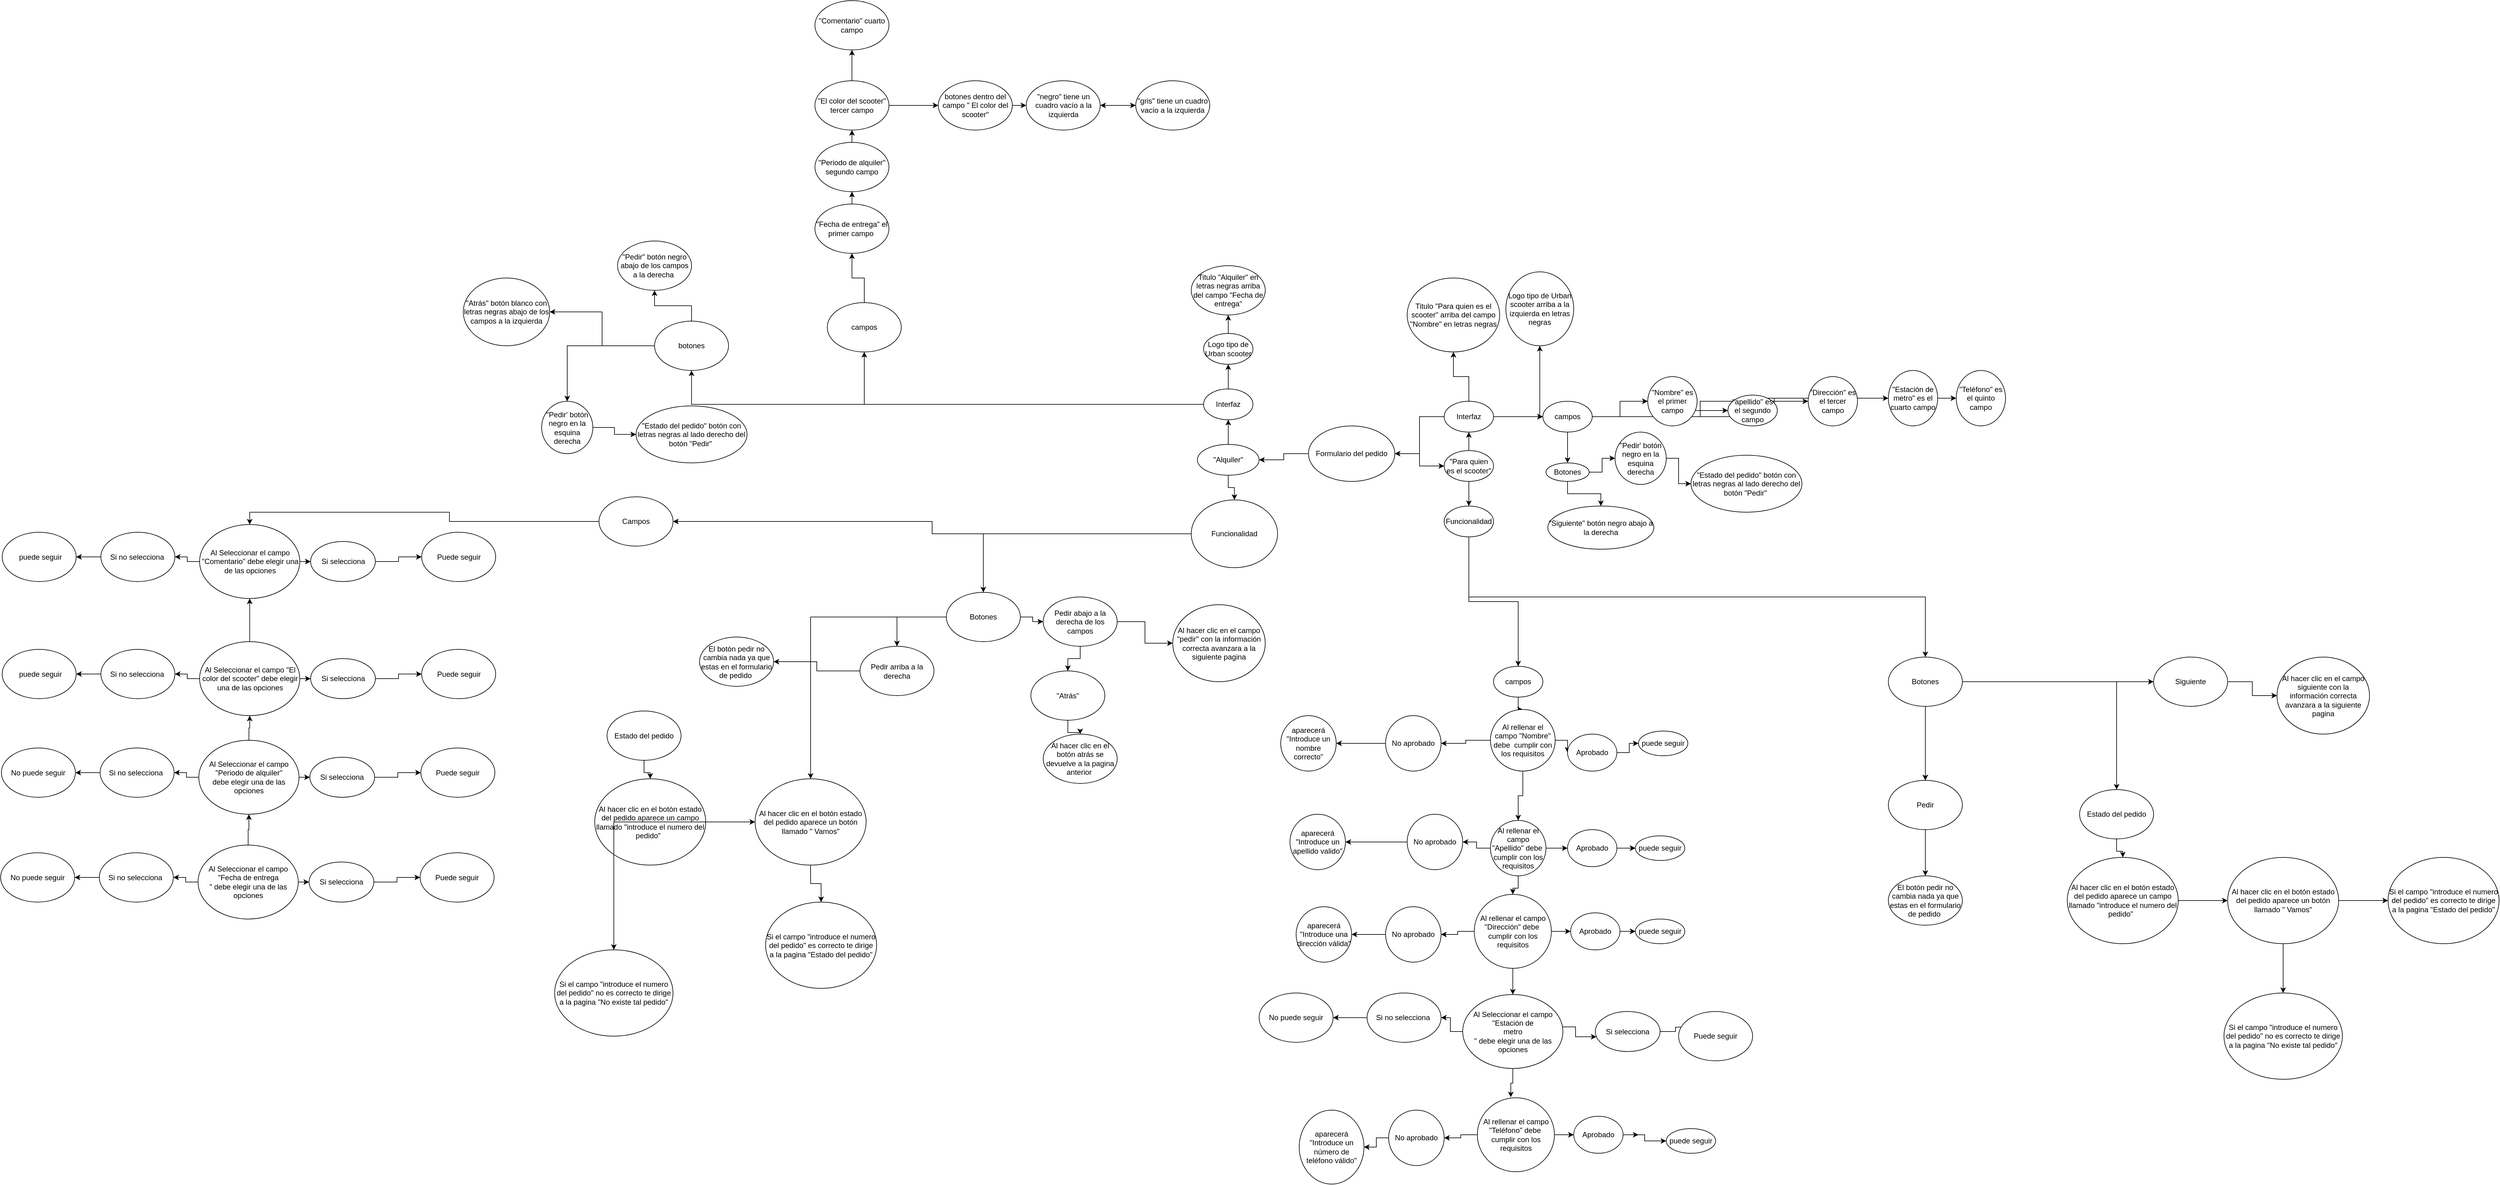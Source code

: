 <mxfile version="24.4.9" type="github">
  <diagram name="Página-1" id="LXf3qkZagW0aJWkrybWr">
    <mxGraphModel dx="3881" dy="1921" grid="1" gridSize="10" guides="1" tooltips="1" connect="1" arrows="1" fold="1" page="1" pageScale="1" pageWidth="827" pageHeight="1169" math="0" shadow="0">
      <root>
        <object label="" id="0">
          <mxCell />
        </object>
        <mxCell id="1" parent="0" />
        <mxCell id="igFg2wtYbZ15Y6UHejGP-5" value="" style="edgeStyle=orthogonalEdgeStyle;rounded=0;orthogonalLoop=1;jettySize=auto;html=1;" edge="1" parent="1" source="igFg2wtYbZ15Y6UHejGP-1" target="igFg2wtYbZ15Y6UHejGP-4">
          <mxGeometry relative="1" as="geometry" />
        </mxCell>
        <mxCell id="igFg2wtYbZ15Y6UHejGP-7" value="" style="edgeStyle=orthogonalEdgeStyle;rounded=0;orthogonalLoop=1;jettySize=auto;html=1;" edge="1" parent="1" source="igFg2wtYbZ15Y6UHejGP-1" target="igFg2wtYbZ15Y6UHejGP-6">
          <mxGeometry relative="1" as="geometry" />
        </mxCell>
        <mxCell id="igFg2wtYbZ15Y6UHejGP-1" value="Formulario del pedido" style="ellipse;whiteSpace=wrap;html=1;" vertex="1" parent="1">
          <mxGeometry x="330" y="340" width="140" height="90" as="geometry" />
        </mxCell>
        <mxCell id="igFg2wtYbZ15Y6UHejGP-11" value="" style="edgeStyle=orthogonalEdgeStyle;rounded=0;orthogonalLoop=1;jettySize=auto;html=1;" edge="1" parent="1" source="igFg2wtYbZ15Y6UHejGP-4" target="igFg2wtYbZ15Y6UHejGP-10">
          <mxGeometry relative="1" as="geometry" />
        </mxCell>
        <mxCell id="igFg2wtYbZ15Y6UHejGP-13" value="" style="edgeStyle=orthogonalEdgeStyle;rounded=0;orthogonalLoop=1;jettySize=auto;html=1;" edge="1" parent="1" source="igFg2wtYbZ15Y6UHejGP-4" target="igFg2wtYbZ15Y6UHejGP-12">
          <mxGeometry relative="1" as="geometry" />
        </mxCell>
        <mxCell id="igFg2wtYbZ15Y6UHejGP-4" value="&quot;Para quien es el scooter&quot;" style="ellipse;whiteSpace=wrap;html=1;" vertex="1" parent="1">
          <mxGeometry x="550" y="380" width="80" height="50" as="geometry" />
        </mxCell>
        <mxCell id="igFg2wtYbZ15Y6UHejGP-16" style="edgeStyle=orthogonalEdgeStyle;rounded=0;orthogonalLoop=1;jettySize=auto;html=1;entryX=0.5;entryY=1;entryDx=0;entryDy=0;" edge="1" parent="1" source="igFg2wtYbZ15Y6UHejGP-6" target="igFg2wtYbZ15Y6UHejGP-15">
          <mxGeometry relative="1" as="geometry" />
        </mxCell>
        <mxCell id="igFg2wtYbZ15Y6UHejGP-17" style="edgeStyle=orthogonalEdgeStyle;rounded=0;orthogonalLoop=1;jettySize=auto;html=1;entryX=0.5;entryY=0;entryDx=0;entryDy=0;" edge="1" parent="1" source="igFg2wtYbZ15Y6UHejGP-6" target="igFg2wtYbZ15Y6UHejGP-14">
          <mxGeometry relative="1" as="geometry" />
        </mxCell>
        <mxCell id="igFg2wtYbZ15Y6UHejGP-6" value="&quot;Alquiler&quot;" style="ellipse;whiteSpace=wrap;html=1;" vertex="1" parent="1">
          <mxGeometry x="150" y="370" width="100" height="50" as="geometry" />
        </mxCell>
        <mxCell id="igFg2wtYbZ15Y6UHejGP-20" value="" style="edgeStyle=orthogonalEdgeStyle;rounded=0;orthogonalLoop=1;jettySize=auto;html=1;" edge="1" parent="1" source="igFg2wtYbZ15Y6UHejGP-10" target="igFg2wtYbZ15Y6UHejGP-19">
          <mxGeometry relative="1" as="geometry" />
        </mxCell>
        <mxCell id="igFg2wtYbZ15Y6UHejGP-22" value="" style="edgeStyle=orthogonalEdgeStyle;rounded=0;orthogonalLoop=1;jettySize=auto;html=1;" edge="1" parent="1" source="igFg2wtYbZ15Y6UHejGP-10" target="igFg2wtYbZ15Y6UHejGP-21">
          <mxGeometry relative="1" as="geometry" />
        </mxCell>
        <mxCell id="igFg2wtYbZ15Y6UHejGP-24" value="" style="edgeStyle=orthogonalEdgeStyle;rounded=0;orthogonalLoop=1;jettySize=auto;html=1;" edge="1" parent="1" source="igFg2wtYbZ15Y6UHejGP-10" target="igFg2wtYbZ15Y6UHejGP-23">
          <mxGeometry relative="1" as="geometry" />
        </mxCell>
        <mxCell id="igFg2wtYbZ15Y6UHejGP-38" value="" style="edgeStyle=orthogonalEdgeStyle;rounded=0;orthogonalLoop=1;jettySize=auto;html=1;" edge="1" parent="1" source="igFg2wtYbZ15Y6UHejGP-10" target="igFg2wtYbZ15Y6UHejGP-23">
          <mxGeometry relative="1" as="geometry" />
        </mxCell>
        <mxCell id="igFg2wtYbZ15Y6UHejGP-39" value="" style="edgeStyle=orthogonalEdgeStyle;rounded=0;orthogonalLoop=1;jettySize=auto;html=1;" edge="1" parent="1" source="igFg2wtYbZ15Y6UHejGP-10" target="igFg2wtYbZ15Y6UHejGP-1">
          <mxGeometry relative="1" as="geometry" />
        </mxCell>
        <mxCell id="igFg2wtYbZ15Y6UHejGP-41" style="edgeStyle=orthogonalEdgeStyle;rounded=0;orthogonalLoop=1;jettySize=auto;html=1;" edge="1" parent="1" source="igFg2wtYbZ15Y6UHejGP-10" target="igFg2wtYbZ15Y6UHejGP-42">
          <mxGeometry relative="1" as="geometry">
            <mxPoint x="680" y="400" as="targetPoint" />
          </mxGeometry>
        </mxCell>
        <mxCell id="igFg2wtYbZ15Y6UHejGP-10" value="Interfaz" style="ellipse;whiteSpace=wrap;html=1;" vertex="1" parent="1">
          <mxGeometry x="550" y="300" width="80" height="50" as="geometry" />
        </mxCell>
        <mxCell id="igFg2wtYbZ15Y6UHejGP-12" value="Funcionalidad" style="ellipse;whiteSpace=wrap;html=1;" vertex="1" parent="1">
          <mxGeometry x="550" y="470" width="80" height="50" as="geometry" />
        </mxCell>
        <mxCell id="igFg2wtYbZ15Y6UHejGP-226" style="edgeStyle=orthogonalEdgeStyle;rounded=0;orthogonalLoop=1;jettySize=auto;html=1;" edge="1" parent="1" source="igFg2wtYbZ15Y6UHejGP-14" target="igFg2wtYbZ15Y6UHejGP-227">
          <mxGeometry relative="1" as="geometry">
            <mxPoint x="-60" y="490" as="targetPoint" />
          </mxGeometry>
        </mxCell>
        <mxCell id="igFg2wtYbZ15Y6UHejGP-229" style="edgeStyle=orthogonalEdgeStyle;rounded=0;orthogonalLoop=1;jettySize=auto;html=1;" edge="1" parent="1" source="igFg2wtYbZ15Y6UHejGP-14" target="igFg2wtYbZ15Y6UHejGP-230">
          <mxGeometry relative="1" as="geometry">
            <mxPoint x="50" y="620" as="targetPoint" />
          </mxGeometry>
        </mxCell>
        <mxCell id="igFg2wtYbZ15Y6UHejGP-14" value="Funcionalidad" style="ellipse;whiteSpace=wrap;html=1;" vertex="1" parent="1">
          <mxGeometry x="140" y="460" width="140" height="110" as="geometry" />
        </mxCell>
        <mxCell id="igFg2wtYbZ15Y6UHejGP-151" style="edgeStyle=orthogonalEdgeStyle;rounded=0;orthogonalLoop=1;jettySize=auto;html=1;" edge="1" parent="1" source="igFg2wtYbZ15Y6UHejGP-15" target="igFg2wtYbZ15Y6UHejGP-152">
          <mxGeometry relative="1" as="geometry">
            <mxPoint x="200" y="220" as="targetPoint" />
          </mxGeometry>
        </mxCell>
        <mxCell id="igFg2wtYbZ15Y6UHejGP-153" style="edgeStyle=orthogonalEdgeStyle;rounded=0;orthogonalLoop=1;jettySize=auto;html=1;" edge="1" parent="1" source="igFg2wtYbZ15Y6UHejGP-15" target="igFg2wtYbZ15Y6UHejGP-154">
          <mxGeometry relative="1" as="geometry">
            <mxPoint x="180" y="210" as="targetPoint" />
          </mxGeometry>
        </mxCell>
        <mxCell id="igFg2wtYbZ15Y6UHejGP-155" style="edgeStyle=orthogonalEdgeStyle;rounded=0;orthogonalLoop=1;jettySize=auto;html=1;" edge="1" parent="1" source="igFg2wtYbZ15Y6UHejGP-15" target="igFg2wtYbZ15Y6UHejGP-156">
          <mxGeometry relative="1" as="geometry">
            <mxPoint x="180" y="200" as="targetPoint" />
          </mxGeometry>
        </mxCell>
        <mxCell id="igFg2wtYbZ15Y6UHejGP-157" style="edgeStyle=orthogonalEdgeStyle;rounded=0;orthogonalLoop=1;jettySize=auto;html=1;entryX=0.5;entryY=1;entryDx=0;entryDy=0;" edge="1" parent="1" source="igFg2wtYbZ15Y6UHejGP-15" target="igFg2wtYbZ15Y6UHejGP-159">
          <mxGeometry relative="1" as="geometry">
            <mxPoint x="220" y="180" as="targetPoint" />
          </mxGeometry>
        </mxCell>
        <mxCell id="igFg2wtYbZ15Y6UHejGP-15" value="Interfaz" style="ellipse;whiteSpace=wrap;html=1;" vertex="1" parent="1">
          <mxGeometry x="160" y="280" width="80" height="50" as="geometry" />
        </mxCell>
        <mxCell id="igFg2wtYbZ15Y6UHejGP-19" value="Titulo &quot;Para quien es el scooter&quot; arriba del campo &quot;Nombre&quot; en letras negras" style="ellipse;whiteSpace=wrap;html=1;" vertex="1" parent="1">
          <mxGeometry x="490" y="100" width="150" height="120" as="geometry" />
        </mxCell>
        <mxCell id="igFg2wtYbZ15Y6UHejGP-21" value="Logo tipo de Urban scooter arriba a la izquierda en letras negras" style="ellipse;whiteSpace=wrap;html=1;" vertex="1" parent="1">
          <mxGeometry x="650" y="90" width="110" height="120" as="geometry" />
        </mxCell>
        <mxCell id="igFg2wtYbZ15Y6UHejGP-26" value="" style="edgeStyle=orthogonalEdgeStyle;rounded=0;orthogonalLoop=1;jettySize=auto;html=1;" edge="1" parent="1" source="igFg2wtYbZ15Y6UHejGP-23" target="igFg2wtYbZ15Y6UHejGP-25">
          <mxGeometry relative="1" as="geometry" />
        </mxCell>
        <mxCell id="igFg2wtYbZ15Y6UHejGP-28" value="" style="edgeStyle=orthogonalEdgeStyle;rounded=0;orthogonalLoop=1;jettySize=auto;html=1;" edge="1" parent="1" source="igFg2wtYbZ15Y6UHejGP-23" target="igFg2wtYbZ15Y6UHejGP-25">
          <mxGeometry relative="1" as="geometry" />
        </mxCell>
        <mxCell id="igFg2wtYbZ15Y6UHejGP-30" value="" style="edgeStyle=orthogonalEdgeStyle;rounded=0;orthogonalLoop=1;jettySize=auto;html=1;" edge="1" parent="1" source="igFg2wtYbZ15Y6UHejGP-23" target="igFg2wtYbZ15Y6UHejGP-29">
          <mxGeometry relative="1" as="geometry" />
        </mxCell>
        <mxCell id="igFg2wtYbZ15Y6UHejGP-33" value="" style="edgeStyle=orthogonalEdgeStyle;rounded=0;orthogonalLoop=1;jettySize=auto;html=1;" edge="1" parent="1" source="igFg2wtYbZ15Y6UHejGP-23" target="igFg2wtYbZ15Y6UHejGP-32">
          <mxGeometry relative="1" as="geometry" />
        </mxCell>
        <mxCell id="igFg2wtYbZ15Y6UHejGP-35" value="" style="edgeStyle=orthogonalEdgeStyle;rounded=0;orthogonalLoop=1;jettySize=auto;html=1;" edge="1" parent="1" source="igFg2wtYbZ15Y6UHejGP-23" target="igFg2wtYbZ15Y6UHejGP-34">
          <mxGeometry relative="1" as="geometry" />
        </mxCell>
        <mxCell id="igFg2wtYbZ15Y6UHejGP-37" value="" style="edgeStyle=orthogonalEdgeStyle;rounded=0;orthogonalLoop=1;jettySize=auto;html=1;" edge="1" parent="1" source="igFg2wtYbZ15Y6UHejGP-23" target="igFg2wtYbZ15Y6UHejGP-36">
          <mxGeometry relative="1" as="geometry" />
        </mxCell>
        <mxCell id="igFg2wtYbZ15Y6UHejGP-23" value="campos" style="ellipse;whiteSpace=wrap;html=1;" vertex="1" parent="1">
          <mxGeometry x="710" y="300" width="80" height="50" as="geometry" />
        </mxCell>
        <mxCell id="igFg2wtYbZ15Y6UHejGP-25" value="&quot;Nombre&quot; es el primer campo" style="ellipse;whiteSpace=wrap;html=1;" vertex="1" parent="1">
          <mxGeometry x="880" y="260" width="80" height="80" as="geometry" />
        </mxCell>
        <mxCell id="igFg2wtYbZ15Y6UHejGP-29" value="&quot;apellido&quot; es el segundo campo" style="ellipse;whiteSpace=wrap;html=1;" vertex="1" parent="1">
          <mxGeometry x="1010" y="290" width="80" height="50" as="geometry" />
        </mxCell>
        <mxCell id="igFg2wtYbZ15Y6UHejGP-32" value="&quot;Dirección&quot; es el tercer campo" style="ellipse;whiteSpace=wrap;html=1;" vertex="1" parent="1">
          <mxGeometry x="1140" y="260" width="80" height="80" as="geometry" />
        </mxCell>
        <mxCell id="igFg2wtYbZ15Y6UHejGP-34" value="&quot;Estación de metro&quot; es el cuarto campo" style="ellipse;whiteSpace=wrap;html=1;" vertex="1" parent="1">
          <mxGeometry x="1270" y="250" width="80" height="90" as="geometry" />
        </mxCell>
        <mxCell id="igFg2wtYbZ15Y6UHejGP-36" value="&quot;Teléfono&quot; es el quinto campo" style="ellipse;whiteSpace=wrap;html=1;" vertex="1" parent="1">
          <mxGeometry x="1380" y="250" width="80" height="90" as="geometry" />
        </mxCell>
        <mxCell id="igFg2wtYbZ15Y6UHejGP-43" style="edgeStyle=orthogonalEdgeStyle;rounded=0;orthogonalLoop=1;jettySize=auto;html=1;" edge="1" parent="1" source="igFg2wtYbZ15Y6UHejGP-42" target="igFg2wtYbZ15Y6UHejGP-44">
          <mxGeometry relative="1" as="geometry">
            <mxPoint x="810" y="415" as="targetPoint" />
          </mxGeometry>
        </mxCell>
        <mxCell id="igFg2wtYbZ15Y6UHejGP-48" value="" style="edgeStyle=orthogonalEdgeStyle;rounded=0;orthogonalLoop=1;jettySize=auto;html=1;" edge="1" parent="1" source="igFg2wtYbZ15Y6UHejGP-42" target="igFg2wtYbZ15Y6UHejGP-47">
          <mxGeometry relative="1" as="geometry" />
        </mxCell>
        <mxCell id="igFg2wtYbZ15Y6UHejGP-42" value="Botones" style="ellipse;whiteSpace=wrap;html=1;" vertex="1" parent="1">
          <mxGeometry x="715" y="400" width="70" height="30" as="geometry" />
        </mxCell>
        <mxCell id="igFg2wtYbZ15Y6UHejGP-45" style="edgeStyle=orthogonalEdgeStyle;rounded=0;orthogonalLoop=1;jettySize=auto;html=1;" edge="1" parent="1" source="igFg2wtYbZ15Y6UHejGP-44" target="igFg2wtYbZ15Y6UHejGP-46">
          <mxGeometry relative="1" as="geometry">
            <mxPoint x="940" y="415" as="targetPoint" />
          </mxGeometry>
        </mxCell>
        <mxCell id="igFg2wtYbZ15Y6UHejGP-44" value="&quot;Pedir&#39; botón negro en la esquina derecha" style="ellipse;whiteSpace=wrap;html=1;" vertex="1" parent="1">
          <mxGeometry x="827" y="350" width="83" height="85" as="geometry" />
        </mxCell>
        <mxCell id="igFg2wtYbZ15Y6UHejGP-46" value="&quot;Estado del pedido&quot; botón con letras negras al lado derecho del botón &quot;Pedir&quot;&amp;nbsp;" style="ellipse;whiteSpace=wrap;html=1;" vertex="1" parent="1">
          <mxGeometry x="950" y="387.5" width="180" height="92.5" as="geometry" />
        </mxCell>
        <mxCell id="igFg2wtYbZ15Y6UHejGP-47" value="&quot;Siguiente&quot; botón negro abajo a la derecha" style="ellipse;whiteSpace=wrap;html=1;" vertex="1" parent="1">
          <mxGeometry x="718" y="470" width="172" height="70" as="geometry" />
        </mxCell>
        <mxCell id="igFg2wtYbZ15Y6UHejGP-54" value="" style="edgeStyle=orthogonalEdgeStyle;rounded=0;orthogonalLoop=1;jettySize=auto;html=1;" edge="1" parent="1" source="igFg2wtYbZ15Y6UHejGP-12" target="igFg2wtYbZ15Y6UHejGP-53">
          <mxGeometry relative="1" as="geometry">
            <mxPoint x="580" y="660" as="sourcePoint" />
          </mxGeometry>
        </mxCell>
        <mxCell id="igFg2wtYbZ15Y6UHejGP-122" style="edgeStyle=orthogonalEdgeStyle;rounded=0;orthogonalLoop=1;jettySize=auto;html=1;exitX=0.5;exitY=1;exitDx=0;exitDy=0;" edge="1" parent="1" source="igFg2wtYbZ15Y6UHejGP-12" target="igFg2wtYbZ15Y6UHejGP-123">
          <mxGeometry relative="1" as="geometry">
            <mxPoint x="780" y="670" as="targetPoint" />
            <mxPoint x="630" y="630" as="sourcePoint" />
          </mxGeometry>
        </mxCell>
        <mxCell id="igFg2wtYbZ15Y6UHejGP-55" style="edgeStyle=orthogonalEdgeStyle;rounded=0;orthogonalLoop=1;jettySize=auto;html=1;" edge="1" parent="1" source="igFg2wtYbZ15Y6UHejGP-53" target="igFg2wtYbZ15Y6UHejGP-56">
          <mxGeometry relative="1" as="geometry">
            <mxPoint x="670" y="810" as="targetPoint" />
          </mxGeometry>
        </mxCell>
        <mxCell id="igFg2wtYbZ15Y6UHejGP-53" value="campos" style="ellipse;whiteSpace=wrap;html=1;" vertex="1" parent="1">
          <mxGeometry x="630" y="730" width="80" height="50" as="geometry" />
        </mxCell>
        <mxCell id="igFg2wtYbZ15Y6UHejGP-57" style="edgeStyle=orthogonalEdgeStyle;rounded=0;orthogonalLoop=1;jettySize=auto;html=1;" edge="1" parent="1" source="igFg2wtYbZ15Y6UHejGP-56" target="igFg2wtYbZ15Y6UHejGP-58">
          <mxGeometry relative="1" as="geometry">
            <mxPoint x="750" y="855" as="targetPoint" />
          </mxGeometry>
        </mxCell>
        <mxCell id="igFg2wtYbZ15Y6UHejGP-62" value="" style="edgeStyle=orthogonalEdgeStyle;rounded=0;orthogonalLoop=1;jettySize=auto;html=1;" edge="1" parent="1" source="igFg2wtYbZ15Y6UHejGP-56" target="igFg2wtYbZ15Y6UHejGP-61">
          <mxGeometry relative="1" as="geometry" />
        </mxCell>
        <mxCell id="igFg2wtYbZ15Y6UHejGP-66" value="" style="edgeStyle=orthogonalEdgeStyle;rounded=0;orthogonalLoop=1;jettySize=auto;html=1;" edge="1" parent="1" source="igFg2wtYbZ15Y6UHejGP-56" target="igFg2wtYbZ15Y6UHejGP-65">
          <mxGeometry relative="1" as="geometry" />
        </mxCell>
        <mxCell id="igFg2wtYbZ15Y6UHejGP-56" value="Al rellenar el campo &quot;Nombre&quot; debe&amp;nbsp; cumplir con los requisitos" style="ellipse;whiteSpace=wrap;html=1;" vertex="1" parent="1">
          <mxGeometry x="625" y="800" width="105" height="100" as="geometry" />
        </mxCell>
        <mxCell id="igFg2wtYbZ15Y6UHejGP-59" style="edgeStyle=orthogonalEdgeStyle;rounded=0;orthogonalLoop=1;jettySize=auto;html=1;" edge="1" parent="1" source="igFg2wtYbZ15Y6UHejGP-58" target="igFg2wtYbZ15Y6UHejGP-60">
          <mxGeometry relative="1" as="geometry">
            <mxPoint x="860" y="870" as="targetPoint" />
          </mxGeometry>
        </mxCell>
        <mxCell id="igFg2wtYbZ15Y6UHejGP-58" value="Aprobado" style="ellipse;whiteSpace=wrap;html=1;" vertex="1" parent="1">
          <mxGeometry x="750" y="840" width="80" height="60" as="geometry" />
        </mxCell>
        <mxCell id="igFg2wtYbZ15Y6UHejGP-60" value="puede seguir" style="ellipse;whiteSpace=wrap;html=1;" vertex="1" parent="1">
          <mxGeometry x="865" y="835" width="80" height="40" as="geometry" />
        </mxCell>
        <mxCell id="igFg2wtYbZ15Y6UHejGP-64" value="" style="edgeStyle=orthogonalEdgeStyle;rounded=0;orthogonalLoop=1;jettySize=auto;html=1;" edge="1" parent="1" source="igFg2wtYbZ15Y6UHejGP-61" target="igFg2wtYbZ15Y6UHejGP-63">
          <mxGeometry relative="1" as="geometry" />
        </mxCell>
        <mxCell id="igFg2wtYbZ15Y6UHejGP-61" value="No aprobado" style="ellipse;whiteSpace=wrap;html=1;" vertex="1" parent="1">
          <mxGeometry x="455" y="810" width="90" height="90" as="geometry" />
        </mxCell>
        <mxCell id="igFg2wtYbZ15Y6UHejGP-63" value="aparecerá &quot;Introduce un nombre correcto&quot;" style="ellipse;whiteSpace=wrap;html=1;" vertex="1" parent="1">
          <mxGeometry x="285" y="810" width="90" height="90" as="geometry" />
        </mxCell>
        <mxCell id="igFg2wtYbZ15Y6UHejGP-69" style="edgeStyle=orthogonalEdgeStyle;rounded=0;orthogonalLoop=1;jettySize=auto;html=1;entryX=1;entryY=0.5;entryDx=0;entryDy=0;" edge="1" parent="1" source="igFg2wtYbZ15Y6UHejGP-65" target="igFg2wtYbZ15Y6UHejGP-68">
          <mxGeometry relative="1" as="geometry" />
        </mxCell>
        <mxCell id="igFg2wtYbZ15Y6UHejGP-70" style="edgeStyle=orthogonalEdgeStyle;rounded=0;orthogonalLoop=1;jettySize=auto;html=1;entryX=0;entryY=0.5;entryDx=0;entryDy=0;" edge="1" parent="1" source="igFg2wtYbZ15Y6UHejGP-65" target="igFg2wtYbZ15Y6UHejGP-67">
          <mxGeometry relative="1" as="geometry" />
        </mxCell>
        <mxCell id="igFg2wtYbZ15Y6UHejGP-76" style="edgeStyle=orthogonalEdgeStyle;rounded=0;orthogonalLoop=1;jettySize=auto;html=1;" edge="1" parent="1" source="igFg2wtYbZ15Y6UHejGP-65" target="igFg2wtYbZ15Y6UHejGP-79">
          <mxGeometry relative="1" as="geometry">
            <mxPoint x="670" y="1110" as="targetPoint" />
          </mxGeometry>
        </mxCell>
        <mxCell id="igFg2wtYbZ15Y6UHejGP-65" value="Al rellenar el campo &quot;Apellido&quot; debe&amp;nbsp; cumplir con los requisitos" style="ellipse;whiteSpace=wrap;html=1;" vertex="1" parent="1">
          <mxGeometry x="625" y="980" width="90" height="90" as="geometry" />
        </mxCell>
        <mxCell id="igFg2wtYbZ15Y6UHejGP-71" style="edgeStyle=orthogonalEdgeStyle;rounded=0;orthogonalLoop=1;jettySize=auto;html=1;" edge="1" parent="1" source="igFg2wtYbZ15Y6UHejGP-67">
          <mxGeometry relative="1" as="geometry">
            <mxPoint x="860" y="1025" as="targetPoint" />
          </mxGeometry>
        </mxCell>
        <mxCell id="igFg2wtYbZ15Y6UHejGP-73" style="edgeStyle=orthogonalEdgeStyle;rounded=0;orthogonalLoop=1;jettySize=auto;html=1;entryX=0;entryY=0.5;entryDx=0;entryDy=0;" edge="1" parent="1" source="igFg2wtYbZ15Y6UHejGP-67" target="igFg2wtYbZ15Y6UHejGP-72">
          <mxGeometry relative="1" as="geometry" />
        </mxCell>
        <mxCell id="igFg2wtYbZ15Y6UHejGP-67" value="Aprobado" style="ellipse;whiteSpace=wrap;html=1;" vertex="1" parent="1">
          <mxGeometry x="750" y="995" width="80" height="60" as="geometry" />
        </mxCell>
        <mxCell id="igFg2wtYbZ15Y6UHejGP-75" style="edgeStyle=orthogonalEdgeStyle;rounded=0;orthogonalLoop=1;jettySize=auto;html=1;entryX=1;entryY=0.5;entryDx=0;entryDy=0;" edge="1" parent="1" source="igFg2wtYbZ15Y6UHejGP-68" target="igFg2wtYbZ15Y6UHejGP-74">
          <mxGeometry relative="1" as="geometry" />
        </mxCell>
        <mxCell id="igFg2wtYbZ15Y6UHejGP-68" value="No aprobado" style="ellipse;whiteSpace=wrap;html=1;" vertex="1" parent="1">
          <mxGeometry x="490" y="970" width="90" height="90" as="geometry" />
        </mxCell>
        <mxCell id="igFg2wtYbZ15Y6UHejGP-72" value="puede seguir" style="ellipse;whiteSpace=wrap;html=1;" vertex="1" parent="1">
          <mxGeometry x="860" y="1005" width="80" height="40" as="geometry" />
        </mxCell>
        <mxCell id="igFg2wtYbZ15Y6UHejGP-74" value="aparecerá &quot;Introduce un apellido valido&quot;" style="ellipse;whiteSpace=wrap;html=1;" vertex="1" parent="1">
          <mxGeometry x="300" y="970" width="90" height="90" as="geometry" />
        </mxCell>
        <mxCell id="igFg2wtYbZ15Y6UHejGP-85" style="edgeStyle=orthogonalEdgeStyle;rounded=0;orthogonalLoop=1;jettySize=auto;html=1;entryX=0;entryY=0.5;entryDx=0;entryDy=0;" edge="1" parent="1" source="igFg2wtYbZ15Y6UHejGP-79" target="igFg2wtYbZ15Y6UHejGP-83">
          <mxGeometry relative="1" as="geometry" />
        </mxCell>
        <mxCell id="igFg2wtYbZ15Y6UHejGP-89" style="edgeStyle=orthogonalEdgeStyle;rounded=0;orthogonalLoop=1;jettySize=auto;html=1;entryX=1;entryY=0.5;entryDx=0;entryDy=0;" edge="1" parent="1" source="igFg2wtYbZ15Y6UHejGP-79" target="igFg2wtYbZ15Y6UHejGP-87">
          <mxGeometry relative="1" as="geometry" />
        </mxCell>
        <mxCell id="igFg2wtYbZ15Y6UHejGP-91" value="" style="edgeStyle=orthogonalEdgeStyle;rounded=0;orthogonalLoop=1;jettySize=auto;html=1;entryX=0.5;entryY=0;entryDx=0;entryDy=0;" edge="1" parent="1" source="igFg2wtYbZ15Y6UHejGP-79" target="igFg2wtYbZ15Y6UHejGP-94">
          <mxGeometry relative="1" as="geometry">
            <mxPoint x="670" y="1290" as="targetPoint" />
          </mxGeometry>
        </mxCell>
        <mxCell id="igFg2wtYbZ15Y6UHejGP-79" value="Al rellenar el campo &quot;Dirección&quot; debe&amp;nbsp; cumplir con los requisitos" style="ellipse;whiteSpace=wrap;html=1;" vertex="1" parent="1">
          <mxGeometry x="598.75" y="1100" width="125" height="120" as="geometry" />
        </mxCell>
        <mxCell id="igFg2wtYbZ15Y6UHejGP-81" style="edgeStyle=orthogonalEdgeStyle;rounded=0;orthogonalLoop=1;jettySize=auto;html=1;" edge="1" source="igFg2wtYbZ15Y6UHejGP-83" parent="1">
          <mxGeometry relative="1" as="geometry">
            <mxPoint x="860" y="1160" as="targetPoint" />
          </mxGeometry>
        </mxCell>
        <mxCell id="igFg2wtYbZ15Y6UHejGP-82" style="edgeStyle=orthogonalEdgeStyle;rounded=0;orthogonalLoop=1;jettySize=auto;html=1;entryX=0;entryY=0.5;entryDx=0;entryDy=0;" edge="1" source="igFg2wtYbZ15Y6UHejGP-83" target="igFg2wtYbZ15Y6UHejGP-84" parent="1">
          <mxGeometry relative="1" as="geometry" />
        </mxCell>
        <mxCell id="igFg2wtYbZ15Y6UHejGP-83" value="Aprobado" style="ellipse;whiteSpace=wrap;html=1;" vertex="1" parent="1">
          <mxGeometry x="755" y="1130" width="80" height="60" as="geometry" />
        </mxCell>
        <mxCell id="igFg2wtYbZ15Y6UHejGP-84" value="puede seguir" style="ellipse;whiteSpace=wrap;html=1;" vertex="1" parent="1">
          <mxGeometry x="860" y="1140" width="80" height="40" as="geometry" />
        </mxCell>
        <mxCell id="igFg2wtYbZ15Y6UHejGP-86" style="edgeStyle=orthogonalEdgeStyle;rounded=0;orthogonalLoop=1;jettySize=auto;html=1;entryX=1;entryY=0.5;entryDx=0;entryDy=0;" edge="1" source="igFg2wtYbZ15Y6UHejGP-87" target="igFg2wtYbZ15Y6UHejGP-88" parent="1">
          <mxGeometry relative="1" as="geometry" />
        </mxCell>
        <mxCell id="igFg2wtYbZ15Y6UHejGP-87" value="No aprobado" style="ellipse;whiteSpace=wrap;html=1;" vertex="1" parent="1">
          <mxGeometry x="455" y="1120" width="90" height="90" as="geometry" />
        </mxCell>
        <mxCell id="igFg2wtYbZ15Y6UHejGP-88" value="aparecerá &quot;Introduce una dirección válida&quot;" style="ellipse;whiteSpace=wrap;html=1;" vertex="1" parent="1">
          <mxGeometry x="310" y="1120" width="90" height="90" as="geometry" />
        </mxCell>
        <mxCell id="igFg2wtYbZ15Y6UHejGP-92" style="edgeStyle=orthogonalEdgeStyle;rounded=0;orthogonalLoop=1;jettySize=auto;html=1;" edge="1" source="igFg2wtYbZ15Y6UHejGP-94" target="igFg2wtYbZ15Y6UHejGP-102" parent="1">
          <mxGeometry relative="1" as="geometry">
            <mxPoint x="780" y="1330" as="targetPoint" />
            <Array as="points">
              <mxPoint x="763" y="1315" />
              <mxPoint x="763" y="1331" />
            </Array>
          </mxGeometry>
        </mxCell>
        <mxCell id="igFg2wtYbZ15Y6UHejGP-105" style="edgeStyle=orthogonalEdgeStyle;rounded=0;orthogonalLoop=1;jettySize=auto;html=1;" edge="1" parent="1" source="igFg2wtYbZ15Y6UHejGP-94" target="igFg2wtYbZ15Y6UHejGP-106">
          <mxGeometry relative="1" as="geometry">
            <mxPoint x="500" y="1310" as="targetPoint" />
          </mxGeometry>
        </mxCell>
        <mxCell id="igFg2wtYbZ15Y6UHejGP-94" value="Al Seleccionar el campo &quot;Estación de&lt;br&gt;metro&lt;br&gt;&quot; debe&amp;nbsp;elegir una de las opciones" style="ellipse;whiteSpace=wrap;html=1;" vertex="1" parent="1">
          <mxGeometry x="580" y="1262.5" width="162.5" height="120" as="geometry" />
        </mxCell>
        <mxCell id="igFg2wtYbZ15Y6UHejGP-103" style="edgeStyle=orthogonalEdgeStyle;rounded=0;orthogonalLoop=1;jettySize=auto;html=1;" edge="1" parent="1" source="igFg2wtYbZ15Y6UHejGP-102">
          <mxGeometry relative="1" as="geometry">
            <mxPoint x="950" y="1315" as="targetPoint" />
          </mxGeometry>
        </mxCell>
        <mxCell id="igFg2wtYbZ15Y6UHejGP-102" value="Si selecciona" style="ellipse;whiteSpace=wrap;html=1;" vertex="1" parent="1">
          <mxGeometry x="795" y="1290" width="105" height="65" as="geometry" />
        </mxCell>
        <mxCell id="igFg2wtYbZ15Y6UHejGP-104" value="Puede seguir" style="ellipse;whiteSpace=wrap;html=1;" vertex="1" parent="1">
          <mxGeometry x="930" y="1290" width="120" height="80" as="geometry" />
        </mxCell>
        <mxCell id="igFg2wtYbZ15Y6UHejGP-107" style="edgeStyle=orthogonalEdgeStyle;rounded=0;orthogonalLoop=1;jettySize=auto;html=1;" edge="1" parent="1" source="igFg2wtYbZ15Y6UHejGP-106" target="igFg2wtYbZ15Y6UHejGP-108">
          <mxGeometry relative="1" as="geometry">
            <mxPoint x="370" y="1310" as="targetPoint" />
          </mxGeometry>
        </mxCell>
        <mxCell id="igFg2wtYbZ15Y6UHejGP-106" value="Si no selecciona&amp;nbsp;" style="ellipse;whiteSpace=wrap;html=1;" vertex="1" parent="1">
          <mxGeometry x="425" y="1260" width="120" height="80" as="geometry" />
        </mxCell>
        <mxCell id="igFg2wtYbZ15Y6UHejGP-108" value="No puede seguir" style="ellipse;whiteSpace=wrap;html=1;" vertex="1" parent="1">
          <mxGeometry x="250" y="1260" width="120" height="80" as="geometry" />
        </mxCell>
        <mxCell id="igFg2wtYbZ15Y6UHejGP-111" style="edgeStyle=orthogonalEdgeStyle;rounded=0;orthogonalLoop=1;jettySize=auto;html=1;entryX=0;entryY=0.5;entryDx=0;entryDy=0;" edge="1" source="igFg2wtYbZ15Y6UHejGP-113" target="igFg2wtYbZ15Y6UHejGP-116" parent="1">
          <mxGeometry relative="1" as="geometry" />
        </mxCell>
        <mxCell id="igFg2wtYbZ15Y6UHejGP-112" style="edgeStyle=orthogonalEdgeStyle;rounded=0;orthogonalLoop=1;jettySize=auto;html=1;entryX=1;entryY=0.5;entryDx=0;entryDy=0;" edge="1" source="igFg2wtYbZ15Y6UHejGP-113" target="igFg2wtYbZ15Y6UHejGP-119" parent="1">
          <mxGeometry relative="1" as="geometry" />
        </mxCell>
        <mxCell id="igFg2wtYbZ15Y6UHejGP-113" value="Al rellenar el campo &quot;Teléfono&quot; debe&amp;nbsp; cumplir con los requisitos" style="ellipse;whiteSpace=wrap;html=1;" vertex="1" parent="1">
          <mxGeometry x="603.75" y="1430" width="125" height="120" as="geometry" />
        </mxCell>
        <mxCell id="igFg2wtYbZ15Y6UHejGP-114" style="edgeStyle=orthogonalEdgeStyle;rounded=0;orthogonalLoop=1;jettySize=auto;html=1;" edge="1" source="igFg2wtYbZ15Y6UHejGP-116" parent="1">
          <mxGeometry relative="1" as="geometry">
            <mxPoint x="865" y="1490" as="targetPoint" />
          </mxGeometry>
        </mxCell>
        <mxCell id="igFg2wtYbZ15Y6UHejGP-115" style="edgeStyle=orthogonalEdgeStyle;rounded=0;orthogonalLoop=1;jettySize=auto;html=1;entryX=0;entryY=0.5;entryDx=0;entryDy=0;" edge="1" source="igFg2wtYbZ15Y6UHejGP-116" target="igFg2wtYbZ15Y6UHejGP-117" parent="1">
          <mxGeometry relative="1" as="geometry" />
        </mxCell>
        <mxCell id="igFg2wtYbZ15Y6UHejGP-116" value="Aprobado" style="ellipse;whiteSpace=wrap;html=1;" vertex="1" parent="1">
          <mxGeometry x="760" y="1460" width="80" height="60" as="geometry" />
        </mxCell>
        <mxCell id="igFg2wtYbZ15Y6UHejGP-117" value="puede seguir" style="ellipse;whiteSpace=wrap;html=1;" vertex="1" parent="1">
          <mxGeometry x="910" y="1480" width="80" height="40" as="geometry" />
        </mxCell>
        <mxCell id="igFg2wtYbZ15Y6UHejGP-118" style="edgeStyle=orthogonalEdgeStyle;rounded=0;orthogonalLoop=1;jettySize=auto;html=1;entryX=1;entryY=0.5;entryDx=0;entryDy=0;" edge="1" source="igFg2wtYbZ15Y6UHejGP-119" target="igFg2wtYbZ15Y6UHejGP-120" parent="1">
          <mxGeometry relative="1" as="geometry" />
        </mxCell>
        <mxCell id="igFg2wtYbZ15Y6UHejGP-119" value="No aprobado" style="ellipse;whiteSpace=wrap;html=1;" vertex="1" parent="1">
          <mxGeometry x="460" y="1450" width="90" height="90" as="geometry" />
        </mxCell>
        <mxCell id="igFg2wtYbZ15Y6UHejGP-120" value="aparecerá &quot;Introduce un&lt;br/&gt;número de teléfono válido&quot;" style="ellipse;whiteSpace=wrap;html=1;" vertex="1" parent="1">
          <mxGeometry x="315" y="1450" width="105" height="120" as="geometry" />
        </mxCell>
        <mxCell id="igFg2wtYbZ15Y6UHejGP-121" style="edgeStyle=orthogonalEdgeStyle;rounded=0;orthogonalLoop=1;jettySize=auto;html=1;entryX=0.434;entryY=-0.007;entryDx=0;entryDy=0;entryPerimeter=0;" edge="1" parent="1" source="igFg2wtYbZ15Y6UHejGP-94" target="igFg2wtYbZ15Y6UHejGP-113">
          <mxGeometry relative="1" as="geometry" />
        </mxCell>
        <mxCell id="igFg2wtYbZ15Y6UHejGP-125" value="" style="edgeStyle=orthogonalEdgeStyle;rounded=0;orthogonalLoop=1;jettySize=auto;html=1;" edge="1" parent="1" source="igFg2wtYbZ15Y6UHejGP-123" target="igFg2wtYbZ15Y6UHejGP-124">
          <mxGeometry relative="1" as="geometry" />
        </mxCell>
        <mxCell id="igFg2wtYbZ15Y6UHejGP-129" value="" style="edgeStyle=orthogonalEdgeStyle;rounded=0;orthogonalLoop=1;jettySize=auto;html=1;" edge="1" parent="1" source="igFg2wtYbZ15Y6UHejGP-123" target="igFg2wtYbZ15Y6UHejGP-128">
          <mxGeometry relative="1" as="geometry" />
        </mxCell>
        <mxCell id="igFg2wtYbZ15Y6UHejGP-133" style="edgeStyle=orthogonalEdgeStyle;rounded=0;orthogonalLoop=1;jettySize=auto;html=1;entryX=0.5;entryY=0;entryDx=0;entryDy=0;" edge="1" parent="1" source="igFg2wtYbZ15Y6UHejGP-123" target="igFg2wtYbZ15Y6UHejGP-130">
          <mxGeometry relative="1" as="geometry" />
        </mxCell>
        <mxCell id="igFg2wtYbZ15Y6UHejGP-123" value="Botones" style="ellipse;whiteSpace=wrap;html=1;" vertex="1" parent="1">
          <mxGeometry x="1270" y="715" width="120" height="80" as="geometry" />
        </mxCell>
        <mxCell id="igFg2wtYbZ15Y6UHejGP-135" value="" style="edgeStyle=orthogonalEdgeStyle;rounded=0;orthogonalLoop=1;jettySize=auto;html=1;" edge="1" parent="1" source="igFg2wtYbZ15Y6UHejGP-124" target="igFg2wtYbZ15Y6UHejGP-134">
          <mxGeometry relative="1" as="geometry" />
        </mxCell>
        <mxCell id="igFg2wtYbZ15Y6UHejGP-124" value="Siguiente" style="ellipse;whiteSpace=wrap;html=1;" vertex="1" parent="1">
          <mxGeometry x="1700" y="715" width="120" height="80" as="geometry" />
        </mxCell>
        <mxCell id="igFg2wtYbZ15Y6UHejGP-139" value="" style="edgeStyle=orthogonalEdgeStyle;rounded=0;orthogonalLoop=1;jettySize=auto;html=1;" edge="1" parent="1" source="igFg2wtYbZ15Y6UHejGP-130" target="igFg2wtYbZ15Y6UHejGP-138">
          <mxGeometry relative="1" as="geometry" />
        </mxCell>
        <mxCell id="igFg2wtYbZ15Y6UHejGP-130" value="Estado del pedido" style="ellipse;whiteSpace=wrap;html=1;" vertex="1" parent="1">
          <mxGeometry x="1580" y="930" width="120" height="80" as="geometry" />
        </mxCell>
        <mxCell id="igFg2wtYbZ15Y6UHejGP-132" value="" style="edgeStyle=orthogonalEdgeStyle;rounded=0;orthogonalLoop=1;jettySize=auto;html=1;" edge="1" parent="1" source="igFg2wtYbZ15Y6UHejGP-123" target="igFg2wtYbZ15Y6UHejGP-128">
          <mxGeometry relative="1" as="geometry">
            <mxPoint x="1330" y="795" as="sourcePoint" />
            <mxPoint x="1340" y="1100" as="targetPoint" />
          </mxGeometry>
        </mxCell>
        <mxCell id="igFg2wtYbZ15Y6UHejGP-137" value="" style="edgeStyle=orthogonalEdgeStyle;rounded=0;orthogonalLoop=1;jettySize=auto;html=1;" edge="1" parent="1" source="igFg2wtYbZ15Y6UHejGP-128" target="igFg2wtYbZ15Y6UHejGP-136">
          <mxGeometry relative="1" as="geometry" />
        </mxCell>
        <mxCell id="igFg2wtYbZ15Y6UHejGP-128" value="Pedir" style="ellipse;whiteSpace=wrap;html=1;" vertex="1" parent="1">
          <mxGeometry x="1270" y="915" width="120" height="80" as="geometry" />
        </mxCell>
        <mxCell id="igFg2wtYbZ15Y6UHejGP-134" value="Al hacer clic en el campo siguiente con la información correcta avanzara a la siguiente pagina" style="ellipse;whiteSpace=wrap;html=1;" vertex="1" parent="1">
          <mxGeometry x="1900" y="715" width="150" height="125" as="geometry" />
        </mxCell>
        <mxCell id="igFg2wtYbZ15Y6UHejGP-136" value="El botón pedir no cambia nada ya que estas en el formulario de pedido&amp;nbsp;" style="ellipse;whiteSpace=wrap;html=1;" vertex="1" parent="1">
          <mxGeometry x="1270" y="1070" width="120" height="80" as="geometry" />
        </mxCell>
        <mxCell id="igFg2wtYbZ15Y6UHejGP-142" value="" style="edgeStyle=orthogonalEdgeStyle;rounded=0;orthogonalLoop=1;jettySize=auto;html=1;" edge="1" parent="1" source="igFg2wtYbZ15Y6UHejGP-138" target="igFg2wtYbZ15Y6UHejGP-141">
          <mxGeometry relative="1" as="geometry" />
        </mxCell>
        <mxCell id="igFg2wtYbZ15Y6UHejGP-138" value="Al hacer clic en el botón estado del pedido aparece un campo llamado &quot;introduce el numero del pedido&quot;&amp;nbsp;&amp;nbsp;" style="ellipse;whiteSpace=wrap;html=1;" vertex="1" parent="1">
          <mxGeometry x="1560" y="1040" width="180" height="140" as="geometry" />
        </mxCell>
        <mxCell id="igFg2wtYbZ15Y6UHejGP-140" style="edgeStyle=orthogonalEdgeStyle;rounded=0;orthogonalLoop=1;jettySize=auto;html=1;exitX=0.5;exitY=1;exitDx=0;exitDy=0;" edge="1" parent="1" source="igFg2wtYbZ15Y6UHejGP-138" target="igFg2wtYbZ15Y6UHejGP-138">
          <mxGeometry relative="1" as="geometry" />
        </mxCell>
        <mxCell id="igFg2wtYbZ15Y6UHejGP-144" value="" style="edgeStyle=orthogonalEdgeStyle;rounded=0;orthogonalLoop=1;jettySize=auto;html=1;" edge="1" parent="1" source="igFg2wtYbZ15Y6UHejGP-141" target="igFg2wtYbZ15Y6UHejGP-143">
          <mxGeometry relative="1" as="geometry" />
        </mxCell>
        <mxCell id="igFg2wtYbZ15Y6UHejGP-146" style="edgeStyle=orthogonalEdgeStyle;rounded=0;orthogonalLoop=1;jettySize=auto;html=1;entryX=0.5;entryY=0;entryDx=0;entryDy=0;" edge="1" parent="1" source="igFg2wtYbZ15Y6UHejGP-141" target="igFg2wtYbZ15Y6UHejGP-145">
          <mxGeometry relative="1" as="geometry" />
        </mxCell>
        <mxCell id="igFg2wtYbZ15Y6UHejGP-141" value="Al hacer clic en el botón estado del pedido aparece un botón llamado &quot; Vamos&quot;" style="ellipse;whiteSpace=wrap;html=1;" vertex="1" parent="1">
          <mxGeometry x="1820" y="1040" width="180" height="140" as="geometry" />
        </mxCell>
        <mxCell id="igFg2wtYbZ15Y6UHejGP-143" value="Si el campo &quot;introduce el numero del pedido&quot; es correcto te dirige a la pagina &quot;Estado del pedido&quot;" style="ellipse;whiteSpace=wrap;html=1;" vertex="1" parent="1">
          <mxGeometry x="2080" y="1040" width="180" height="140" as="geometry" />
        </mxCell>
        <mxCell id="igFg2wtYbZ15Y6UHejGP-145" value="Si el campo &quot;introduce el numero del pedido&quot; no es correcto te dirige a la pagina &quot;No existe tal pedido&quot;" style="ellipse;whiteSpace=wrap;html=1;" vertex="1" parent="1">
          <mxGeometry x="1814" y="1260" width="192" height="140" as="geometry" />
        </mxCell>
        <mxCell id="igFg2wtYbZ15Y6UHejGP-202" style="edgeStyle=orthogonalEdgeStyle;rounded=0;orthogonalLoop=1;jettySize=auto;html=1;" edge="1" parent="1" source="igFg2wtYbZ15Y6UHejGP-152" target="igFg2wtYbZ15Y6UHejGP-203">
          <mxGeometry relative="1" as="geometry">
            <mxPoint x="-400" y="40" as="targetPoint" />
          </mxGeometry>
        </mxCell>
        <mxCell id="igFg2wtYbZ15Y6UHejGP-152" value="campos" style="ellipse;whiteSpace=wrap;html=1;" vertex="1" parent="1">
          <mxGeometry x="-450" y="140" width="120" height="80" as="geometry" />
        </mxCell>
        <mxCell id="igFg2wtYbZ15Y6UHejGP-217" style="edgeStyle=orthogonalEdgeStyle;rounded=0;orthogonalLoop=1;jettySize=auto;html=1;" edge="1" parent="1" source="igFg2wtYbZ15Y6UHejGP-154" target="igFg2wtYbZ15Y6UHejGP-218">
          <mxGeometry relative="1" as="geometry">
            <mxPoint x="-830" y="210" as="targetPoint" />
          </mxGeometry>
        </mxCell>
        <mxCell id="igFg2wtYbZ15Y6UHejGP-219" style="edgeStyle=orthogonalEdgeStyle;rounded=0;orthogonalLoop=1;jettySize=auto;html=1;" edge="1" parent="1" source="igFg2wtYbZ15Y6UHejGP-154" target="igFg2wtYbZ15Y6UHejGP-220">
          <mxGeometry relative="1" as="geometry">
            <mxPoint x="-700" y="130" as="targetPoint" />
          </mxGeometry>
        </mxCell>
        <mxCell id="igFg2wtYbZ15Y6UHejGP-224" style="edgeStyle=orthogonalEdgeStyle;rounded=0;orthogonalLoop=1;jettySize=auto;html=1;entryX=0.5;entryY=0;entryDx=0;entryDy=0;" edge="1" parent="1" source="igFg2wtYbZ15Y6UHejGP-154" target="igFg2wtYbZ15Y6UHejGP-222">
          <mxGeometry relative="1" as="geometry" />
        </mxCell>
        <mxCell id="igFg2wtYbZ15Y6UHejGP-154" value="botones" style="ellipse;whiteSpace=wrap;html=1;" vertex="1" parent="1">
          <mxGeometry x="-730" y="170" width="120" height="80" as="geometry" />
        </mxCell>
        <mxCell id="igFg2wtYbZ15Y6UHejGP-156" value="Titulo &quot;Alquiler&quot; en letras negras arriba del campo &quot;Fecha de entrega&quot;" style="ellipse;whiteSpace=wrap;html=1;" vertex="1" parent="1">
          <mxGeometry x="140" y="80" width="120" height="80" as="geometry" />
        </mxCell>
        <mxCell id="igFg2wtYbZ15Y6UHejGP-159" value="Logo tipo de Urban scooter" style="ellipse;whiteSpace=wrap;html=1;" vertex="1" parent="1">
          <mxGeometry x="160" y="190" width="80" height="50" as="geometry" />
        </mxCell>
        <mxCell id="igFg2wtYbZ15Y6UHejGP-162" style="edgeStyle=orthogonalEdgeStyle;rounded=0;orthogonalLoop=1;jettySize=auto;html=1;" edge="1" source="igFg2wtYbZ15Y6UHejGP-163" target="igFg2wtYbZ15Y6UHejGP-168" parent="1">
          <mxGeometry relative="1" as="geometry">
            <mxPoint x="-1360" y="922.5" as="targetPoint" />
          </mxGeometry>
        </mxCell>
        <mxCell id="igFg2wtYbZ15Y6UHejGP-170" style="edgeStyle=orthogonalEdgeStyle;rounded=0;orthogonalLoop=1;jettySize=auto;html=1;" edge="1" parent="1" source="igFg2wtYbZ15Y6UHejGP-163" target="igFg2wtYbZ15Y6UHejGP-165">
          <mxGeometry relative="1" as="geometry" />
        </mxCell>
        <mxCell id="igFg2wtYbZ15Y6UHejGP-180" style="edgeStyle=orthogonalEdgeStyle;rounded=0;orthogonalLoop=1;jettySize=auto;html=1;entryX=0.5;entryY=1;entryDx=0;entryDy=0;" edge="1" parent="1" source="igFg2wtYbZ15Y6UHejGP-163" target="igFg2wtYbZ15Y6UHejGP-173">
          <mxGeometry relative="1" as="geometry" />
        </mxCell>
        <mxCell id="igFg2wtYbZ15Y6UHejGP-163" value="Al Seleccionar el campo &quot;Fecha de entrega&lt;br&gt;&quot; debe&amp;nbsp;elegir una de las opciones" style="ellipse;whiteSpace=wrap;html=1;" vertex="1" parent="1">
          <mxGeometry x="-1470" y="1020" width="162.5" height="120" as="geometry" />
        </mxCell>
        <mxCell id="igFg2wtYbZ15Y6UHejGP-164" style="edgeStyle=orthogonalEdgeStyle;rounded=0;orthogonalLoop=1;jettySize=auto;html=1;" edge="1" source="igFg2wtYbZ15Y6UHejGP-165" parent="1" target="igFg2wtYbZ15Y6UHejGP-166">
          <mxGeometry relative="1" as="geometry">
            <mxPoint x="-910" y="927.5" as="targetPoint" />
          </mxGeometry>
        </mxCell>
        <mxCell id="igFg2wtYbZ15Y6UHejGP-165" value="Si selecciona" style="ellipse;whiteSpace=wrap;html=1;" vertex="1" parent="1">
          <mxGeometry x="-1290" y="1047.5" width="105" height="65" as="geometry" />
        </mxCell>
        <mxCell id="igFg2wtYbZ15Y6UHejGP-166" value="Puede seguir" style="ellipse;whiteSpace=wrap;html=1;" vertex="1" parent="1">
          <mxGeometry x="-1110" y="1032.5" width="120" height="80" as="geometry" />
        </mxCell>
        <mxCell id="igFg2wtYbZ15Y6UHejGP-167" style="edgeStyle=orthogonalEdgeStyle;rounded=0;orthogonalLoop=1;jettySize=auto;html=1;" edge="1" source="igFg2wtYbZ15Y6UHejGP-168" target="igFg2wtYbZ15Y6UHejGP-169" parent="1">
          <mxGeometry relative="1" as="geometry">
            <mxPoint x="-1490" y="922.5" as="targetPoint" />
          </mxGeometry>
        </mxCell>
        <mxCell id="igFg2wtYbZ15Y6UHejGP-168" value="Si no selecciona&amp;nbsp;" style="ellipse;whiteSpace=wrap;html=1;" vertex="1" parent="1">
          <mxGeometry x="-1630" y="1032.5" width="120" height="80" as="geometry" />
        </mxCell>
        <mxCell id="igFg2wtYbZ15Y6UHejGP-169" value="No puede seguir" style="ellipse;whiteSpace=wrap;html=1;" vertex="1" parent="1">
          <mxGeometry x="-1790" y="1032.5" width="120" height="80" as="geometry" />
        </mxCell>
        <mxCell id="igFg2wtYbZ15Y6UHejGP-171" style="edgeStyle=orthogonalEdgeStyle;rounded=0;orthogonalLoop=1;jettySize=auto;html=1;" edge="1" source="igFg2wtYbZ15Y6UHejGP-173" target="igFg2wtYbZ15Y6UHejGP-178" parent="1">
          <mxGeometry relative="1" as="geometry">
            <mxPoint x="-1358.75" y="752.5" as="targetPoint" />
          </mxGeometry>
        </mxCell>
        <mxCell id="igFg2wtYbZ15Y6UHejGP-172" style="edgeStyle=orthogonalEdgeStyle;rounded=0;orthogonalLoop=1;jettySize=auto;html=1;" edge="1" source="igFg2wtYbZ15Y6UHejGP-173" target="igFg2wtYbZ15Y6UHejGP-175" parent="1">
          <mxGeometry relative="1" as="geometry" />
        </mxCell>
        <mxCell id="igFg2wtYbZ15Y6UHejGP-190" style="edgeStyle=orthogonalEdgeStyle;rounded=0;orthogonalLoop=1;jettySize=auto;html=1;entryX=0.5;entryY=1;entryDx=0;entryDy=0;" edge="1" parent="1" source="igFg2wtYbZ15Y6UHejGP-173" target="igFg2wtYbZ15Y6UHejGP-183">
          <mxGeometry relative="1" as="geometry" />
        </mxCell>
        <mxCell id="igFg2wtYbZ15Y6UHejGP-173" value="Al Seleccionar el campo &quot;Periodo de alquiler&quot; debe&amp;nbsp;elegir una de las opciones" style="ellipse;whiteSpace=wrap;html=1;" vertex="1" parent="1">
          <mxGeometry x="-1468.75" y="850" width="162.5" height="120" as="geometry" />
        </mxCell>
        <mxCell id="igFg2wtYbZ15Y6UHejGP-174" style="edgeStyle=orthogonalEdgeStyle;rounded=0;orthogonalLoop=1;jettySize=auto;html=1;" edge="1" source="igFg2wtYbZ15Y6UHejGP-175" target="igFg2wtYbZ15Y6UHejGP-176" parent="1">
          <mxGeometry relative="1" as="geometry">
            <mxPoint x="-908.75" y="757.5" as="targetPoint" />
          </mxGeometry>
        </mxCell>
        <mxCell id="igFg2wtYbZ15Y6UHejGP-175" value="Si selecciona" style="ellipse;whiteSpace=wrap;html=1;" vertex="1" parent="1">
          <mxGeometry x="-1288.75" y="877.5" width="105" height="65" as="geometry" />
        </mxCell>
        <mxCell id="igFg2wtYbZ15Y6UHejGP-176" value="Puede seguir" style="ellipse;whiteSpace=wrap;html=1;" vertex="1" parent="1">
          <mxGeometry x="-1108.75" y="862.5" width="120" height="80" as="geometry" />
        </mxCell>
        <mxCell id="igFg2wtYbZ15Y6UHejGP-177" style="edgeStyle=orthogonalEdgeStyle;rounded=0;orthogonalLoop=1;jettySize=auto;html=1;" edge="1" source="igFg2wtYbZ15Y6UHejGP-178" target="igFg2wtYbZ15Y6UHejGP-179" parent="1">
          <mxGeometry relative="1" as="geometry">
            <mxPoint x="-1488.75" y="752.5" as="targetPoint" />
          </mxGeometry>
        </mxCell>
        <mxCell id="igFg2wtYbZ15Y6UHejGP-178" value="Si no selecciona&amp;nbsp;" style="ellipse;whiteSpace=wrap;html=1;" vertex="1" parent="1">
          <mxGeometry x="-1628.75" y="862.5" width="120" height="80" as="geometry" />
        </mxCell>
        <mxCell id="igFg2wtYbZ15Y6UHejGP-179" value="No puede seguir" style="ellipse;whiteSpace=wrap;html=1;" vertex="1" parent="1">
          <mxGeometry x="-1788.75" y="862.5" width="120" height="80" as="geometry" />
        </mxCell>
        <mxCell id="igFg2wtYbZ15Y6UHejGP-181" style="edgeStyle=orthogonalEdgeStyle;rounded=0;orthogonalLoop=1;jettySize=auto;html=1;" edge="1" source="igFg2wtYbZ15Y6UHejGP-183" target="igFg2wtYbZ15Y6UHejGP-188" parent="1">
          <mxGeometry relative="1" as="geometry">
            <mxPoint x="-1357.5" y="592.5" as="targetPoint" />
          </mxGeometry>
        </mxCell>
        <mxCell id="igFg2wtYbZ15Y6UHejGP-182" style="edgeStyle=orthogonalEdgeStyle;rounded=0;orthogonalLoop=1;jettySize=auto;html=1;" edge="1" source="igFg2wtYbZ15Y6UHejGP-183" target="igFg2wtYbZ15Y6UHejGP-185" parent="1">
          <mxGeometry relative="1" as="geometry" />
        </mxCell>
        <mxCell id="igFg2wtYbZ15Y6UHejGP-200" style="edgeStyle=orthogonalEdgeStyle;rounded=0;orthogonalLoop=1;jettySize=auto;html=1;" edge="1" parent="1" source="igFg2wtYbZ15Y6UHejGP-183" target="igFg2wtYbZ15Y6UHejGP-193">
          <mxGeometry relative="1" as="geometry" />
        </mxCell>
        <mxCell id="igFg2wtYbZ15Y6UHejGP-183" value="Al Seleccionar el campo &quot;El color del scooter&quot; debe&amp;nbsp;elegir una de las opciones" style="ellipse;whiteSpace=wrap;html=1;" vertex="1" parent="1">
          <mxGeometry x="-1467.5" y="690" width="162.5" height="120" as="geometry" />
        </mxCell>
        <mxCell id="igFg2wtYbZ15Y6UHejGP-184" style="edgeStyle=orthogonalEdgeStyle;rounded=0;orthogonalLoop=1;jettySize=auto;html=1;" edge="1" source="igFg2wtYbZ15Y6UHejGP-185" target="igFg2wtYbZ15Y6UHejGP-186" parent="1">
          <mxGeometry relative="1" as="geometry">
            <mxPoint x="-907.5" y="597.5" as="targetPoint" />
          </mxGeometry>
        </mxCell>
        <mxCell id="igFg2wtYbZ15Y6UHejGP-185" value="Si selecciona" style="ellipse;whiteSpace=wrap;html=1;" vertex="1" parent="1">
          <mxGeometry x="-1287.5" y="717.5" width="105" height="65" as="geometry" />
        </mxCell>
        <mxCell id="igFg2wtYbZ15Y6UHejGP-186" value="Puede seguir" style="ellipse;whiteSpace=wrap;html=1;" vertex="1" parent="1">
          <mxGeometry x="-1107.5" y="702.5" width="120" height="80" as="geometry" />
        </mxCell>
        <mxCell id="igFg2wtYbZ15Y6UHejGP-187" style="edgeStyle=orthogonalEdgeStyle;rounded=0;orthogonalLoop=1;jettySize=auto;html=1;" edge="1" source="igFg2wtYbZ15Y6UHejGP-188" target="igFg2wtYbZ15Y6UHejGP-189" parent="1">
          <mxGeometry relative="1" as="geometry">
            <mxPoint x="-1487.5" y="592.5" as="targetPoint" />
          </mxGeometry>
        </mxCell>
        <mxCell id="igFg2wtYbZ15Y6UHejGP-188" value="Si no selecciona&amp;nbsp;" style="ellipse;whiteSpace=wrap;html=1;" vertex="1" parent="1">
          <mxGeometry x="-1627.5" y="702.5" width="120" height="80" as="geometry" />
        </mxCell>
        <mxCell id="igFg2wtYbZ15Y6UHejGP-189" value="&amp;nbsp;puede seguir" style="ellipse;whiteSpace=wrap;html=1;" vertex="1" parent="1">
          <mxGeometry x="-1787.5" y="702.5" width="120" height="80" as="geometry" />
        </mxCell>
        <mxCell id="igFg2wtYbZ15Y6UHejGP-191" style="edgeStyle=orthogonalEdgeStyle;rounded=0;orthogonalLoop=1;jettySize=auto;html=1;" edge="1" source="igFg2wtYbZ15Y6UHejGP-193" target="igFg2wtYbZ15Y6UHejGP-198" parent="1">
          <mxGeometry relative="1" as="geometry">
            <mxPoint x="-1357.5" y="402.5" as="targetPoint" />
          </mxGeometry>
        </mxCell>
        <mxCell id="igFg2wtYbZ15Y6UHejGP-192" style="edgeStyle=orthogonalEdgeStyle;rounded=0;orthogonalLoop=1;jettySize=auto;html=1;" edge="1" source="igFg2wtYbZ15Y6UHejGP-193" target="igFg2wtYbZ15Y6UHejGP-195" parent="1">
          <mxGeometry relative="1" as="geometry" />
        </mxCell>
        <mxCell id="igFg2wtYbZ15Y6UHejGP-193" value="Al Seleccionar el campo &quot;Comentario&quot; debe&amp;nbsp;elegir una de las opciones" style="ellipse;whiteSpace=wrap;html=1;" vertex="1" parent="1">
          <mxGeometry x="-1467.5" y="500" width="162.5" height="120" as="geometry" />
        </mxCell>
        <mxCell id="igFg2wtYbZ15Y6UHejGP-194" style="edgeStyle=orthogonalEdgeStyle;rounded=0;orthogonalLoop=1;jettySize=auto;html=1;" edge="1" source="igFg2wtYbZ15Y6UHejGP-195" target="igFg2wtYbZ15Y6UHejGP-196" parent="1">
          <mxGeometry relative="1" as="geometry">
            <mxPoint x="-907.5" y="407.5" as="targetPoint" />
          </mxGeometry>
        </mxCell>
        <mxCell id="igFg2wtYbZ15Y6UHejGP-195" value="Si selecciona" style="ellipse;whiteSpace=wrap;html=1;" vertex="1" parent="1">
          <mxGeometry x="-1287.5" y="527.5" width="105" height="65" as="geometry" />
        </mxCell>
        <mxCell id="igFg2wtYbZ15Y6UHejGP-196" value="Puede seguir" style="ellipse;whiteSpace=wrap;html=1;" vertex="1" parent="1">
          <mxGeometry x="-1107.5" y="512.5" width="120" height="80" as="geometry" />
        </mxCell>
        <mxCell id="igFg2wtYbZ15Y6UHejGP-197" style="edgeStyle=orthogonalEdgeStyle;rounded=0;orthogonalLoop=1;jettySize=auto;html=1;" edge="1" source="igFg2wtYbZ15Y6UHejGP-198" target="igFg2wtYbZ15Y6UHejGP-199" parent="1">
          <mxGeometry relative="1" as="geometry">
            <mxPoint x="-1487.5" y="402.5" as="targetPoint" />
          </mxGeometry>
        </mxCell>
        <mxCell id="igFg2wtYbZ15Y6UHejGP-198" value="Si no selecciona&amp;nbsp;" style="ellipse;whiteSpace=wrap;html=1;" vertex="1" parent="1">
          <mxGeometry x="-1627.5" y="512.5" width="120" height="80" as="geometry" />
        </mxCell>
        <mxCell id="igFg2wtYbZ15Y6UHejGP-199" value="&amp;nbsp;puede seguir" style="ellipse;whiteSpace=wrap;html=1;" vertex="1" parent="1">
          <mxGeometry x="-1787.5" y="512.5" width="120" height="80" as="geometry" />
        </mxCell>
        <mxCell id="igFg2wtYbZ15Y6UHejGP-204" style="edgeStyle=orthogonalEdgeStyle;rounded=0;orthogonalLoop=1;jettySize=auto;html=1;" edge="1" parent="1" source="igFg2wtYbZ15Y6UHejGP-203" target="igFg2wtYbZ15Y6UHejGP-205">
          <mxGeometry relative="1" as="geometry">
            <mxPoint x="-410" y="-80" as="targetPoint" />
          </mxGeometry>
        </mxCell>
        <mxCell id="igFg2wtYbZ15Y6UHejGP-203" value="&quot;Fecha de entrega&quot; el primer campo&amp;nbsp;" style="ellipse;whiteSpace=wrap;html=1;" vertex="1" parent="1">
          <mxGeometry x="-470" y="-20" width="120" height="80" as="geometry" />
        </mxCell>
        <mxCell id="igFg2wtYbZ15Y6UHejGP-206" style="edgeStyle=orthogonalEdgeStyle;rounded=0;orthogonalLoop=1;jettySize=auto;html=1;" edge="1" parent="1" source="igFg2wtYbZ15Y6UHejGP-205" target="igFg2wtYbZ15Y6UHejGP-207">
          <mxGeometry relative="1" as="geometry">
            <mxPoint x="-410" y="-180" as="targetPoint" />
          </mxGeometry>
        </mxCell>
        <mxCell id="igFg2wtYbZ15Y6UHejGP-205" value="&quot;Periodo de alquiler&quot; segundo campo" style="ellipse;whiteSpace=wrap;html=1;" vertex="1" parent="1">
          <mxGeometry x="-470" y="-120" width="120" height="80" as="geometry" />
        </mxCell>
        <mxCell id="igFg2wtYbZ15Y6UHejGP-209" value="" style="edgeStyle=orthogonalEdgeStyle;rounded=0;orthogonalLoop=1;jettySize=auto;html=1;" edge="1" parent="1" source="igFg2wtYbZ15Y6UHejGP-207" target="igFg2wtYbZ15Y6UHejGP-208">
          <mxGeometry relative="1" as="geometry" />
        </mxCell>
        <mxCell id="igFg2wtYbZ15Y6UHejGP-215" style="edgeStyle=orthogonalEdgeStyle;rounded=0;orthogonalLoop=1;jettySize=auto;html=1;" edge="1" parent="1" source="igFg2wtYbZ15Y6UHejGP-207" target="igFg2wtYbZ15Y6UHejGP-216">
          <mxGeometry relative="1" as="geometry">
            <mxPoint x="-410" y="-290" as="targetPoint" />
          </mxGeometry>
        </mxCell>
        <mxCell id="igFg2wtYbZ15Y6UHejGP-207" value="&quot;El color del scooter&quot;&lt;div&gt;tercer campo&lt;/div&gt;" style="ellipse;whiteSpace=wrap;html=1;" vertex="1" parent="1">
          <mxGeometry x="-470" y="-220" width="120" height="80" as="geometry" />
        </mxCell>
        <mxCell id="igFg2wtYbZ15Y6UHejGP-210" style="edgeStyle=orthogonalEdgeStyle;rounded=0;orthogonalLoop=1;jettySize=auto;html=1;" edge="1" parent="1" source="igFg2wtYbZ15Y6UHejGP-208" target="igFg2wtYbZ15Y6UHejGP-211">
          <mxGeometry relative="1" as="geometry">
            <mxPoint x="-110" y="-180" as="targetPoint" />
          </mxGeometry>
        </mxCell>
        <mxCell id="igFg2wtYbZ15Y6UHejGP-208" value="botones dentro del campo &quot; El color del scooter&quot;" style="ellipse;whiteSpace=wrap;html=1;" vertex="1" parent="1">
          <mxGeometry x="-270" y="-220" width="120" height="80" as="geometry" />
        </mxCell>
        <mxCell id="igFg2wtYbZ15Y6UHejGP-212" style="edgeStyle=orthogonalEdgeStyle;rounded=0;orthogonalLoop=1;jettySize=auto;html=1;" edge="1" parent="1" source="igFg2wtYbZ15Y6UHejGP-211">
          <mxGeometry relative="1" as="geometry">
            <mxPoint x="50" y="-180" as="targetPoint" />
          </mxGeometry>
        </mxCell>
        <mxCell id="igFg2wtYbZ15Y6UHejGP-211" value="&quot;negro&quot; tiene un cuadro vacío a la izquierda" style="ellipse;whiteSpace=wrap;html=1;" vertex="1" parent="1">
          <mxGeometry x="-127.5" y="-220" width="120" height="80" as="geometry" />
        </mxCell>
        <mxCell id="igFg2wtYbZ15Y6UHejGP-214" value="" style="edgeStyle=orthogonalEdgeStyle;rounded=0;orthogonalLoop=1;jettySize=auto;html=1;" edge="1" parent="1" source="igFg2wtYbZ15Y6UHejGP-213" target="igFg2wtYbZ15Y6UHejGP-211">
          <mxGeometry relative="1" as="geometry" />
        </mxCell>
        <mxCell id="igFg2wtYbZ15Y6UHejGP-213" value="&quot;gris&quot; tiene un cuadro vacío a la izquierda" style="ellipse;whiteSpace=wrap;html=1;" vertex="1" parent="1">
          <mxGeometry x="50" y="-220" width="120" height="80" as="geometry" />
        </mxCell>
        <mxCell id="igFg2wtYbZ15Y6UHejGP-216" value="&quot;Comentario&quot; cuarto campo" style="ellipse;whiteSpace=wrap;html=1;" vertex="1" parent="1">
          <mxGeometry x="-470" y="-350" width="120" height="80" as="geometry" />
        </mxCell>
        <mxCell id="igFg2wtYbZ15Y6UHejGP-225" style="edgeStyle=orthogonalEdgeStyle;rounded=0;orthogonalLoop=1;jettySize=auto;html=1;exitX=0;exitY=0.5;exitDx=0;exitDy=0;" edge="1" parent="1" source="igFg2wtYbZ15Y6UHejGP-218">
          <mxGeometry relative="1" as="geometry">
            <mxPoint x="-1030" y="155" as="targetPoint" />
          </mxGeometry>
        </mxCell>
        <mxCell id="igFg2wtYbZ15Y6UHejGP-218" value="&quot;Atrás&quot; botón blanco con letras negras abajo de los campos a la izquierda" style="ellipse;whiteSpace=wrap;html=1;" vertex="1" parent="1">
          <mxGeometry x="-1040" y="100" width="140" height="110" as="geometry" />
        </mxCell>
        <mxCell id="igFg2wtYbZ15Y6UHejGP-220" value="&quot;Pedir&quot; botón negro abajo de los campos a la derecha&amp;nbsp;" style="ellipse;whiteSpace=wrap;html=1;" vertex="1" parent="1">
          <mxGeometry x="-790" y="40" width="120" height="80" as="geometry" />
        </mxCell>
        <mxCell id="igFg2wtYbZ15Y6UHejGP-221" style="edgeStyle=orthogonalEdgeStyle;rounded=0;orthogonalLoop=1;jettySize=auto;html=1;" edge="1" source="igFg2wtYbZ15Y6UHejGP-222" target="igFg2wtYbZ15Y6UHejGP-223" parent="1">
          <mxGeometry relative="1" as="geometry">
            <mxPoint x="-800" y="365" as="targetPoint" />
          </mxGeometry>
        </mxCell>
        <mxCell id="igFg2wtYbZ15Y6UHejGP-222" value="&quot;Pedir&#39; botón negro en la esquina derecha" style="ellipse;whiteSpace=wrap;html=1;" vertex="1" parent="1">
          <mxGeometry x="-913" y="300" width="83" height="85" as="geometry" />
        </mxCell>
        <mxCell id="igFg2wtYbZ15Y6UHejGP-223" value="&quot;Estado del pedido&quot; botón con letras negras al lado derecho del botón &quot;Pedir&quot;&amp;nbsp;" style="ellipse;whiteSpace=wrap;html=1;" vertex="1" parent="1">
          <mxGeometry x="-760" y="307.5" width="180" height="92.5" as="geometry" />
        </mxCell>
        <mxCell id="igFg2wtYbZ15Y6UHejGP-228" style="edgeStyle=orthogonalEdgeStyle;rounded=0;orthogonalLoop=1;jettySize=auto;html=1;entryX=0.5;entryY=0;entryDx=0;entryDy=0;" edge="1" parent="1" source="igFg2wtYbZ15Y6UHejGP-227" target="igFg2wtYbZ15Y6UHejGP-193">
          <mxGeometry relative="1" as="geometry" />
        </mxCell>
        <mxCell id="igFg2wtYbZ15Y6UHejGP-227" value="Campos" style="ellipse;whiteSpace=wrap;html=1;" vertex="1" parent="1">
          <mxGeometry x="-820" y="455" width="120" height="80" as="geometry" />
        </mxCell>
        <mxCell id="igFg2wtYbZ15Y6UHejGP-234" style="edgeStyle=orthogonalEdgeStyle;rounded=0;orthogonalLoop=1;jettySize=auto;html=1;entryX=0.5;entryY=0;entryDx=0;entryDy=0;" edge="1" parent="1" source="igFg2wtYbZ15Y6UHejGP-230" target="igFg2wtYbZ15Y6UHejGP-232">
          <mxGeometry relative="1" as="geometry" />
        </mxCell>
        <mxCell id="igFg2wtYbZ15Y6UHejGP-245" style="edgeStyle=orthogonalEdgeStyle;rounded=0;orthogonalLoop=1;jettySize=auto;html=1;entryX=0.5;entryY=0;entryDx=0;entryDy=0;" edge="1" parent="1" source="igFg2wtYbZ15Y6UHejGP-230" target="igFg2wtYbZ15Y6UHejGP-242">
          <mxGeometry relative="1" as="geometry" />
        </mxCell>
        <mxCell id="igFg2wtYbZ15Y6UHejGP-249" style="edgeStyle=orthogonalEdgeStyle;rounded=0;orthogonalLoop=1;jettySize=auto;html=1;" edge="1" parent="1" source="igFg2wtYbZ15Y6UHejGP-230" target="igFg2wtYbZ15Y6UHejGP-247">
          <mxGeometry relative="1" as="geometry" />
        </mxCell>
        <mxCell id="igFg2wtYbZ15Y6UHejGP-230" value="Botones" style="ellipse;whiteSpace=wrap;html=1;" vertex="1" parent="1">
          <mxGeometry x="-257" y="610" width="120" height="80" as="geometry" />
        </mxCell>
        <mxCell id="igFg2wtYbZ15Y6UHejGP-231" value="" style="edgeStyle=orthogonalEdgeStyle;rounded=0;orthogonalLoop=1;jettySize=auto;html=1;" edge="1" source="igFg2wtYbZ15Y6UHejGP-232" target="igFg2wtYbZ15Y6UHejGP-233" parent="1">
          <mxGeometry relative="1" as="geometry" />
        </mxCell>
        <mxCell id="igFg2wtYbZ15Y6UHejGP-232" value="Pedir arriba a la derecha" style="ellipse;whiteSpace=wrap;html=1;" vertex="1" parent="1">
          <mxGeometry x="-397" y="697.5" width="120" height="80" as="geometry" />
        </mxCell>
        <mxCell id="igFg2wtYbZ15Y6UHejGP-233" value="El botón pedir no cambia nada ya que estas en el formulario de pedido&amp;nbsp;" style="ellipse;whiteSpace=wrap;html=1;" vertex="1" parent="1">
          <mxGeometry x="-657" y="682.5" width="120" height="80" as="geometry" />
        </mxCell>
        <mxCell id="igFg2wtYbZ15Y6UHejGP-235" value="" style="edgeStyle=orthogonalEdgeStyle;rounded=0;orthogonalLoop=1;jettySize=auto;html=1;" edge="1" source="igFg2wtYbZ15Y6UHejGP-236" target="igFg2wtYbZ15Y6UHejGP-238" parent="1">
          <mxGeometry relative="1" as="geometry" />
        </mxCell>
        <mxCell id="igFg2wtYbZ15Y6UHejGP-236" value="Estado del pedido" style="ellipse;whiteSpace=wrap;html=1;" vertex="1" parent="1">
          <mxGeometry x="-807" y="802.5" width="120" height="80" as="geometry" />
        </mxCell>
        <mxCell id="igFg2wtYbZ15Y6UHejGP-237" value="" style="edgeStyle=orthogonalEdgeStyle;rounded=0;orthogonalLoop=1;jettySize=auto;html=1;" edge="1" source="igFg2wtYbZ15Y6UHejGP-238" target="igFg2wtYbZ15Y6UHejGP-242" parent="1">
          <mxGeometry relative="1" as="geometry" />
        </mxCell>
        <mxCell id="igFg2wtYbZ15Y6UHejGP-238" value="Al hacer clic en el botón estado del pedido aparece un campo llamado &quot;introduce el numero del pedido&quot;&amp;nbsp;&amp;nbsp;" style="ellipse;whiteSpace=wrap;html=1;" vertex="1" parent="1">
          <mxGeometry x="-827" y="912.5" width="180" height="140" as="geometry" />
        </mxCell>
        <mxCell id="igFg2wtYbZ15Y6UHejGP-239" style="edgeStyle=orthogonalEdgeStyle;rounded=0;orthogonalLoop=1;jettySize=auto;html=1;exitX=0.5;exitY=1;exitDx=0;exitDy=0;" edge="1" source="igFg2wtYbZ15Y6UHejGP-238" target="igFg2wtYbZ15Y6UHejGP-238" parent="1">
          <mxGeometry relative="1" as="geometry" />
        </mxCell>
        <mxCell id="igFg2wtYbZ15Y6UHejGP-240" value="" style="edgeStyle=orthogonalEdgeStyle;rounded=0;orthogonalLoop=1;jettySize=auto;html=1;" edge="1" source="igFg2wtYbZ15Y6UHejGP-242" target="igFg2wtYbZ15Y6UHejGP-243" parent="1">
          <mxGeometry relative="1" as="geometry" />
        </mxCell>
        <mxCell id="igFg2wtYbZ15Y6UHejGP-252" style="edgeStyle=orthogonalEdgeStyle;rounded=0;orthogonalLoop=1;jettySize=auto;html=1;" edge="1" parent="1" source="igFg2wtYbZ15Y6UHejGP-242" target="igFg2wtYbZ15Y6UHejGP-244">
          <mxGeometry relative="1" as="geometry" />
        </mxCell>
        <mxCell id="igFg2wtYbZ15Y6UHejGP-242" value="Al hacer clic en el botón estado del pedido aparece un botón llamado &quot; Vamos&quot;" style="ellipse;whiteSpace=wrap;html=1;" vertex="1" parent="1">
          <mxGeometry x="-567" y="912.5" width="180" height="140" as="geometry" />
        </mxCell>
        <mxCell id="igFg2wtYbZ15Y6UHejGP-243" value="Si el campo &quot;introduce el numero del pedido&quot; es correcto te dirige a la pagina &quot;Estado del pedido&quot;" style="ellipse;whiteSpace=wrap;html=1;" vertex="1" parent="1">
          <mxGeometry x="-550" y="1112.5" width="180" height="140" as="geometry" />
        </mxCell>
        <mxCell id="igFg2wtYbZ15Y6UHejGP-244" value="Si el campo &quot;introduce el numero del pedido&quot; no es correcto te dirige a la pagina &quot;No existe tal pedido&quot;" style="ellipse;whiteSpace=wrap;html=1;" vertex="1" parent="1">
          <mxGeometry x="-892" y="1190" width="192" height="140" as="geometry" />
        </mxCell>
        <mxCell id="igFg2wtYbZ15Y6UHejGP-246" value="" style="edgeStyle=orthogonalEdgeStyle;rounded=0;orthogonalLoop=1;jettySize=auto;html=1;" edge="1" parent="1" source="igFg2wtYbZ15Y6UHejGP-247" target="igFg2wtYbZ15Y6UHejGP-248">
          <mxGeometry relative="1" as="geometry" />
        </mxCell>
        <mxCell id="igFg2wtYbZ15Y6UHejGP-250" style="edgeStyle=orthogonalEdgeStyle;rounded=0;orthogonalLoop=1;jettySize=auto;html=1;" edge="1" parent="1" source="igFg2wtYbZ15Y6UHejGP-247" target="igFg2wtYbZ15Y6UHejGP-251">
          <mxGeometry relative="1" as="geometry">
            <mxPoint x="-30" y="770" as="targetPoint" />
          </mxGeometry>
        </mxCell>
        <mxCell id="igFg2wtYbZ15Y6UHejGP-247" value="Pedir abajo a la derecha de los campos" style="ellipse;whiteSpace=wrap;html=1;" vertex="1" parent="1">
          <mxGeometry x="-100" y="617.5" width="120" height="80" as="geometry" />
        </mxCell>
        <mxCell id="igFg2wtYbZ15Y6UHejGP-248" value="Al hacer clic en el campo &quot;pedir&quot; con la información correcta avanzara a la siguiente pagina" style="ellipse;whiteSpace=wrap;html=1;" vertex="1" parent="1">
          <mxGeometry x="110" y="630" width="150" height="125" as="geometry" />
        </mxCell>
        <mxCell id="igFg2wtYbZ15Y6UHejGP-253" style="edgeStyle=orthogonalEdgeStyle;rounded=0;orthogonalLoop=1;jettySize=auto;html=1;" edge="1" parent="1" source="igFg2wtYbZ15Y6UHejGP-251" target="igFg2wtYbZ15Y6UHejGP-254">
          <mxGeometry relative="1" as="geometry">
            <mxPoint x="-50" y="860" as="targetPoint" />
          </mxGeometry>
        </mxCell>
        <mxCell id="igFg2wtYbZ15Y6UHejGP-251" value="&quot;Atrás&quot;" style="ellipse;whiteSpace=wrap;html=1;" vertex="1" parent="1">
          <mxGeometry x="-120" y="737.5" width="120" height="80" as="geometry" />
        </mxCell>
        <mxCell id="igFg2wtYbZ15Y6UHejGP-254" value="Al hacer clic en el botón atrás se devuelve a la pagina anterior&amp;nbsp;" style="ellipse;whiteSpace=wrap;html=1;" vertex="1" parent="1">
          <mxGeometry x="-100" y="840" width="120" height="80" as="geometry" />
        </mxCell>
      </root>
    </mxGraphModel>
  </diagram>
</mxfile>
